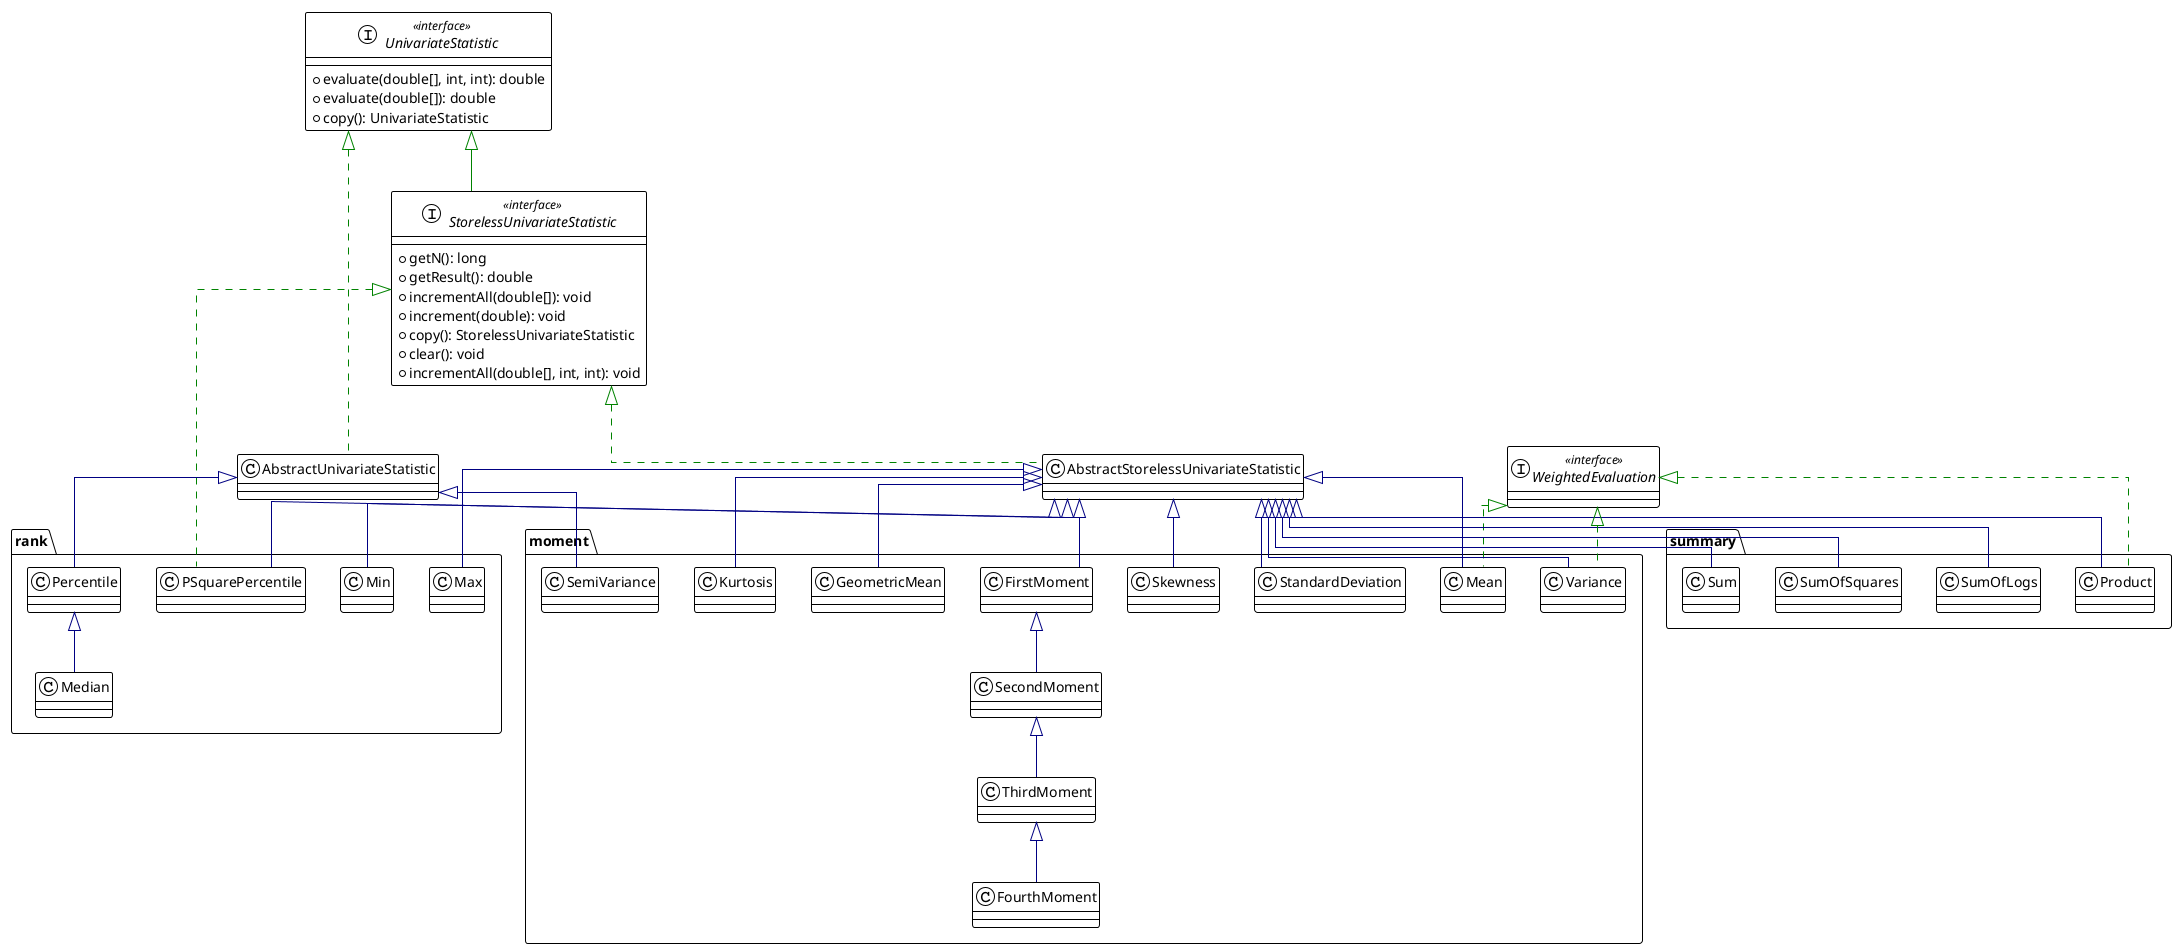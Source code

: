 @startuml

!theme plain
'top to bottom direction
skinparam linetype ortho

class AbstractStorelessUnivariateStatistic
class AbstractUnivariateStatistic

package rank{
class Max
class Median
class Min
class PSquarePercentile
class Percentile
}

package summary{
class Product
class Sum
class SumOfLogs
class SumOfSquares
}

package moment{
class FirstMoment
class FourthMoment
class GeometricMean
class Kurtosis
class Mean
class SecondMoment
class SemiVariance
class Skewness
class StandardDeviation
class ThirdMoment
class Variance
}


interface StorelessUnivariateStatistic << interface >> {
  + getN(): long
  + getResult(): double
  + incrementAll(double[]): void
  + increment(double): void
  + copy(): StorelessUnivariateStatistic
  + clear(): void
  + incrementAll(double[], int, int): void
}

interface UnivariateStatistic << interface >> {
  + evaluate(double[], int, int): double
  + evaluate(double[]): double
  + copy(): UnivariateStatistic
}
interface WeightedEvaluation << interface >>

AbstractStorelessUnivariateStatistic  -up[#008200,dashed]-^  StorelessUnivariateStatistic
AbstractUnivariateStatistic           -up[#008200,dashed]-^  UnivariateStatistic
FirstMoment                           -up[#000082,plain]-^  AbstractStorelessUnivariateStatistic
FourthMoment                          -up[#000082,plain]-^  ThirdMoment
GeometricMean                         -up[#000082,plain]-^  AbstractStorelessUnivariateStatistic
Kurtosis                              -up[#000082,plain]-^  AbstractStorelessUnivariateStatistic
Max                                   -up[#000082,plain]-^  AbstractStorelessUnivariateStatistic
Mean                                  -up[#000082,plain]-^  AbstractStorelessUnivariateStatistic
Mean                                  -up[#008200,dashed]-^  WeightedEvaluation
Median                                -up[#000082,plain]-^  Percentile
Min                                   -up[#000082,plain]-^  AbstractStorelessUnivariateStatistic
PSquarePercentile                     -up[#000082,plain]-^  AbstractStorelessUnivariateStatistic
PSquarePercentile                     -up[#008200,dashed]-^  StorelessUnivariateStatistic
Percentile                            -up[#000082,plain]-^  AbstractUnivariateStatistic
Product                               -up[#000082,plain]-^  AbstractStorelessUnivariateStatistic
Product                               -up[#008200,dashed]-^  WeightedEvaluation
SecondMoment                          -up[#000082,plain]-^  FirstMoment
SemiVariance                          -up[#000082,plain]-^  AbstractUnivariateStatistic
Skewness                              -up[#000082,plain]-^  AbstractStorelessUnivariateStatistic
StandardDeviation                     -up[#000082,plain]-^  AbstractStorelessUnivariateStatistic
StorelessUnivariateStatistic          -up[#008200,plain]-^  UnivariateStatistic
Sum                                   -up[#000082,plain]-^  AbstractStorelessUnivariateStatistic
SumOfLogs                             -up[#000082,plain]-^  AbstractStorelessUnivariateStatistic
SumOfSquares                          -up[#000082,plain]-^  AbstractStorelessUnivariateStatistic
ThirdMoment                           -up[#000082,plain]-^  SecondMoment
Variance                              -up[#000082,plain]-^  AbstractStorelessUnivariateStatistic
Variance                              -up[#008200,dashed]-^  WeightedEvaluation
@enduml
